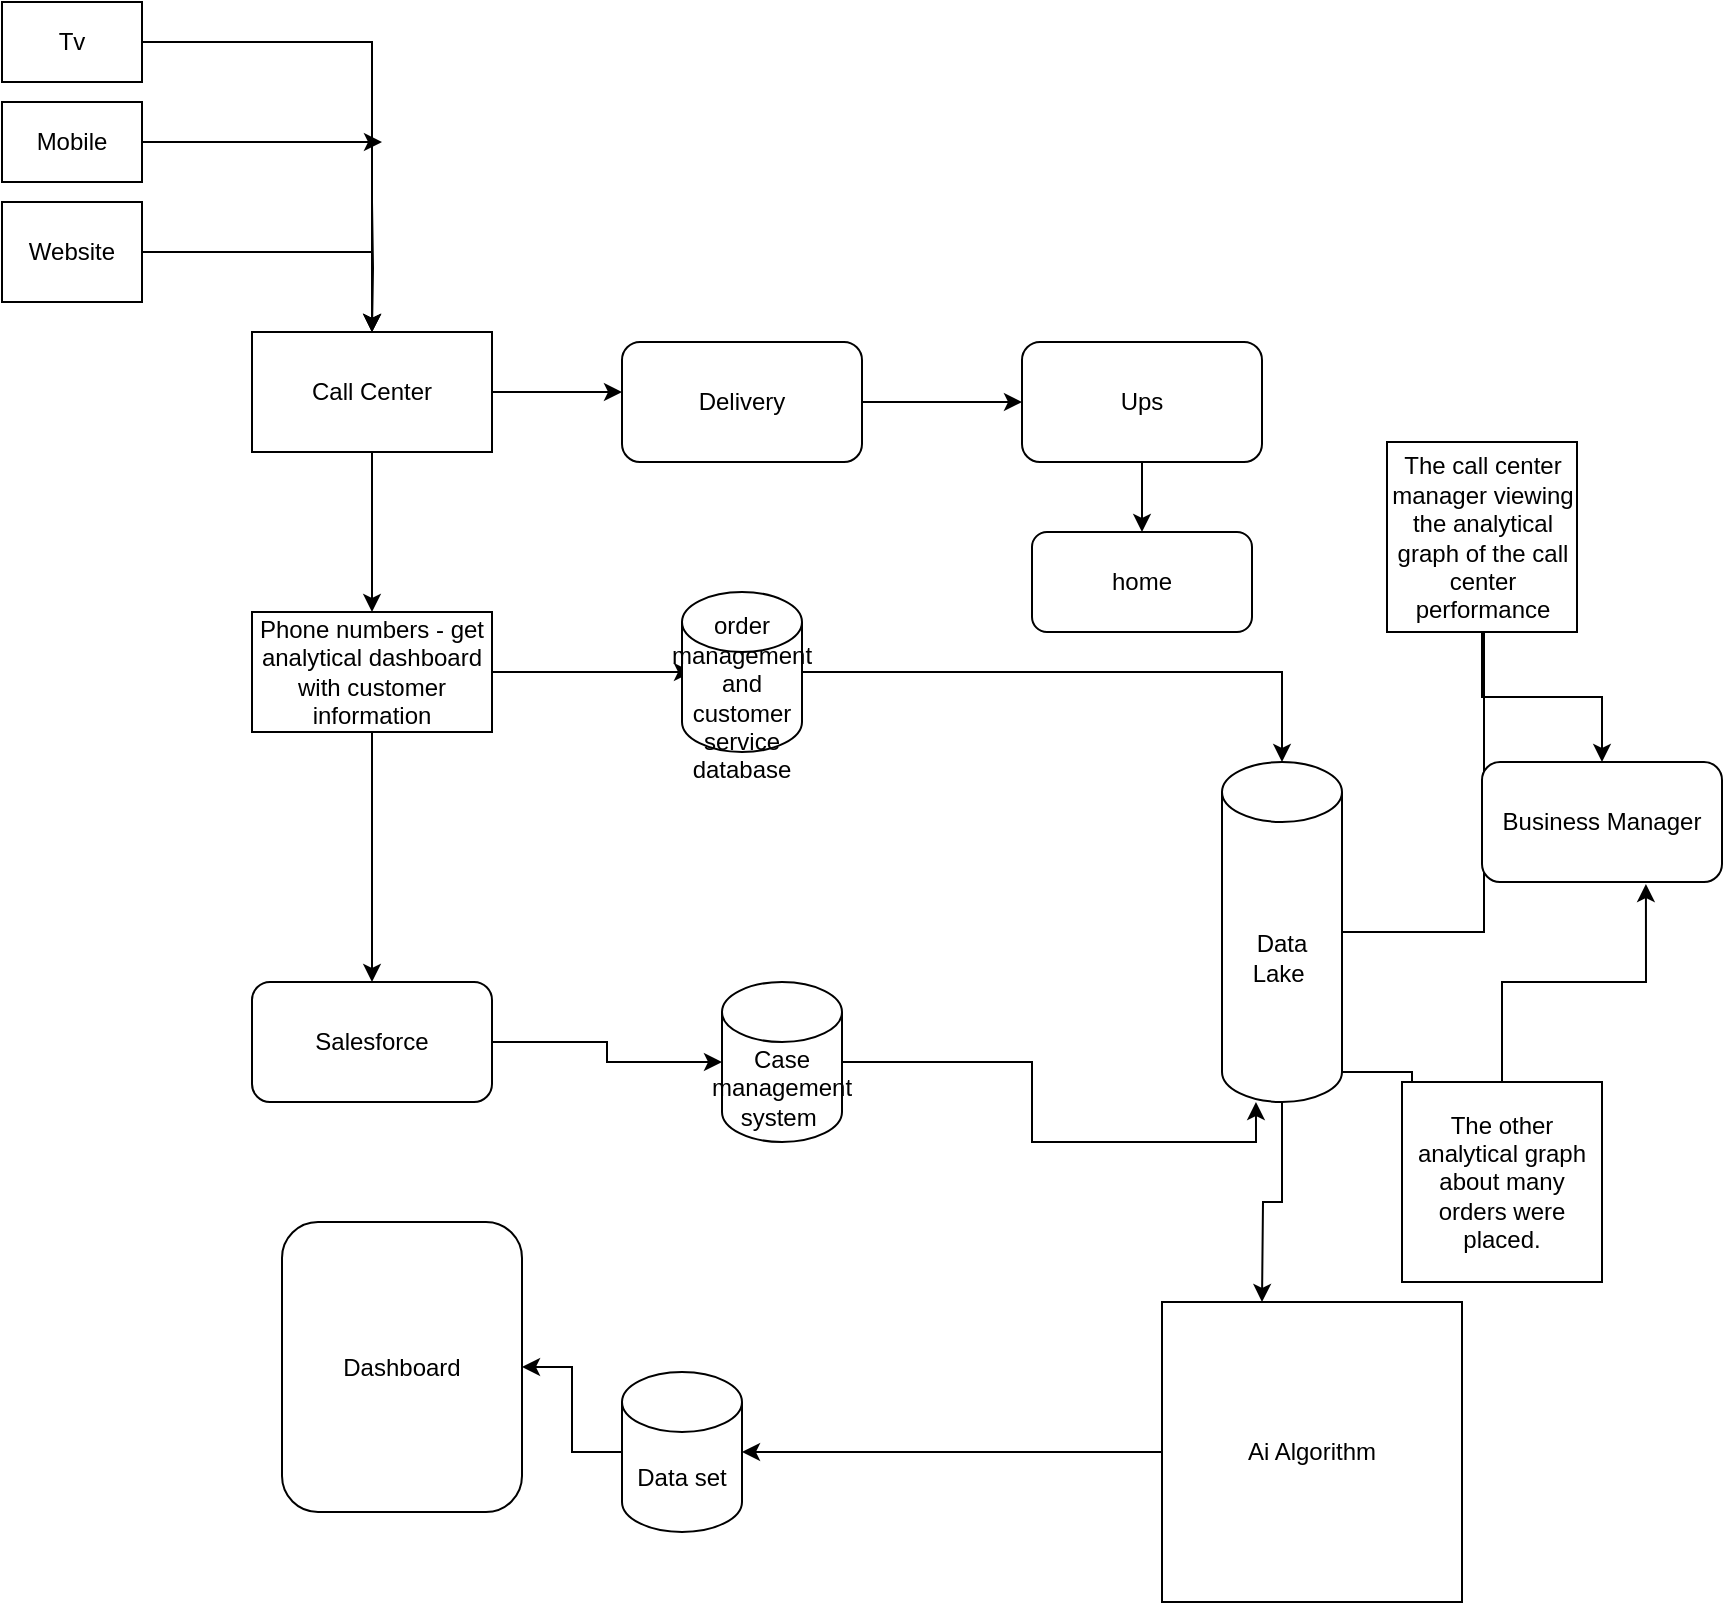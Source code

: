 <mxfile version="24.4.4" type="github">
  <diagram name="Page-1" id="b520641d-4fe3-3701-9064-5fc419738815">
    <mxGraphModel dx="1158" dy="828" grid="1" gridSize="10" guides="1" tooltips="1" connect="1" arrows="1" fold="1" page="1" pageScale="1" pageWidth="1100" pageHeight="850" background="none" math="0" shadow="0">
      <root>
        <mxCell id="0" />
        <mxCell id="1" parent="0" />
        <mxCell id="3sPUWO2BNKqg-zuRupKJ-13" value="" style="edgeStyle=orthogonalEdgeStyle;rounded=0;orthogonalLoop=1;jettySize=auto;html=1;entryX=0.5;entryY=0;entryDx=0;entryDy=0;" edge="1" parent="1" source="3sPUWO2BNKqg-zuRupKJ-1" target="3sPUWO2BNKqg-zuRupKJ-8">
          <mxGeometry relative="1" as="geometry">
            <mxPoint x="280" y="180" as="targetPoint" />
          </mxGeometry>
        </mxCell>
        <mxCell id="3sPUWO2BNKqg-zuRupKJ-1" value="Tv" style="rounded=0;whiteSpace=wrap;html=1;" vertex="1" parent="1">
          <mxGeometry x="100" y="30" width="70" height="40" as="geometry" />
        </mxCell>
        <mxCell id="3sPUWO2BNKqg-zuRupKJ-64" style="edgeStyle=orthogonalEdgeStyle;rounded=0;orthogonalLoop=1;jettySize=auto;html=1;exitX=1;exitY=0.5;exitDx=0;exitDy=0;" edge="1" parent="1" source="3sPUWO2BNKqg-zuRupKJ-2">
          <mxGeometry relative="1" as="geometry">
            <mxPoint x="290" y="100" as="targetPoint" />
          </mxGeometry>
        </mxCell>
        <mxCell id="3sPUWO2BNKqg-zuRupKJ-2" value="Mobile" style="rounded=0;whiteSpace=wrap;html=1;" vertex="1" parent="1">
          <mxGeometry x="100" y="80" width="70" height="40" as="geometry" />
        </mxCell>
        <mxCell id="3sPUWO2BNKqg-zuRupKJ-9" value="" style="edgeStyle=orthogonalEdgeStyle;rounded=0;orthogonalLoop=1;jettySize=auto;html=1;" edge="1" parent="1" source="3sPUWO2BNKqg-zuRupKJ-4" target="3sPUWO2BNKqg-zuRupKJ-8">
          <mxGeometry relative="1" as="geometry" />
        </mxCell>
        <mxCell id="3sPUWO2BNKqg-zuRupKJ-4" value="Website" style="rounded=0;whiteSpace=wrap;html=1;" vertex="1" parent="1">
          <mxGeometry x="100" y="130" width="70" height="50" as="geometry" />
        </mxCell>
        <mxCell id="3sPUWO2BNKqg-zuRupKJ-15" value="" style="edgeStyle=orthogonalEdgeStyle;rounded=0;orthogonalLoop=1;jettySize=auto;html=1;" edge="1" parent="1" source="3sPUWO2BNKqg-zuRupKJ-8" target="3sPUWO2BNKqg-zuRupKJ-14">
          <mxGeometry relative="1" as="geometry" />
        </mxCell>
        <mxCell id="3sPUWO2BNKqg-zuRupKJ-44" style="edgeStyle=orthogonalEdgeStyle;rounded=0;orthogonalLoop=1;jettySize=auto;html=1;exitX=1;exitY=0.5;exitDx=0;exitDy=0;" edge="1" parent="1" source="3sPUWO2BNKqg-zuRupKJ-8">
          <mxGeometry relative="1" as="geometry">
            <mxPoint x="410" y="225" as="targetPoint" />
          </mxGeometry>
        </mxCell>
        <mxCell id="3sPUWO2BNKqg-zuRupKJ-8" value="Call Center" style="whiteSpace=wrap;html=1;rounded=0;" vertex="1" parent="1">
          <mxGeometry x="225" y="195" width="120" height="60" as="geometry" />
        </mxCell>
        <mxCell id="3sPUWO2BNKqg-zuRupKJ-12" value="" style="edgeStyle=orthogonalEdgeStyle;rounded=0;orthogonalLoop=1;jettySize=auto;html=1;" edge="1" parent="1" target="3sPUWO2BNKqg-zuRupKJ-8">
          <mxGeometry relative="1" as="geometry">
            <mxPoint x="285" y="130" as="sourcePoint" />
          </mxGeometry>
        </mxCell>
        <mxCell id="3sPUWO2BNKqg-zuRupKJ-17" value="" style="edgeStyle=orthogonalEdgeStyle;rounded=0;orthogonalLoop=1;jettySize=auto;html=1;" edge="1" parent="1" source="3sPUWO2BNKqg-zuRupKJ-14">
          <mxGeometry relative="1" as="geometry">
            <mxPoint x="445" y="365" as="targetPoint" />
          </mxGeometry>
        </mxCell>
        <mxCell id="3sPUWO2BNKqg-zuRupKJ-25" style="edgeStyle=orthogonalEdgeStyle;rounded=0;orthogonalLoop=1;jettySize=auto;html=1;exitX=0.5;exitY=1;exitDx=0;exitDy=0;" edge="1" parent="1" source="3sPUWO2BNKqg-zuRupKJ-14">
          <mxGeometry relative="1" as="geometry">
            <mxPoint x="285" y="520" as="targetPoint" />
          </mxGeometry>
        </mxCell>
        <mxCell id="3sPUWO2BNKqg-zuRupKJ-14" value="Phone numbers - get analytical dashboard with customer information" style="whiteSpace=wrap;html=1;rounded=0;" vertex="1" parent="1">
          <mxGeometry x="225" y="335" width="120" height="60" as="geometry" />
        </mxCell>
        <mxCell id="3sPUWO2BNKqg-zuRupKJ-22" value="order management and customer service database" style="shape=cylinder3;whiteSpace=wrap;html=1;boundedLbl=1;backgroundOutline=1;size=15;" vertex="1" parent="1">
          <mxGeometry x="440" y="325" width="60" height="80" as="geometry" />
        </mxCell>
        <mxCell id="3sPUWO2BNKqg-zuRupKJ-30" value="" style="edgeStyle=orthogonalEdgeStyle;rounded=0;orthogonalLoop=1;jettySize=auto;html=1;" edge="1" parent="1" source="3sPUWO2BNKqg-zuRupKJ-27" target="3sPUWO2BNKqg-zuRupKJ-28">
          <mxGeometry relative="1" as="geometry" />
        </mxCell>
        <mxCell id="3sPUWO2BNKqg-zuRupKJ-27" value="Salesforce" style="rounded=1;whiteSpace=wrap;html=1;" vertex="1" parent="1">
          <mxGeometry x="225" y="520" width="120" height="60" as="geometry" />
        </mxCell>
        <mxCell id="3sPUWO2BNKqg-zuRupKJ-28" value="Case management system&amp;nbsp;" style="shape=cylinder3;whiteSpace=wrap;html=1;boundedLbl=1;backgroundOutline=1;size=15;" vertex="1" parent="1">
          <mxGeometry x="460" y="520" width="60" height="80" as="geometry" />
        </mxCell>
        <mxCell id="3sPUWO2BNKqg-zuRupKJ-34" style="edgeStyle=orthogonalEdgeStyle;rounded=0;orthogonalLoop=1;jettySize=auto;html=1;" edge="1" parent="1" source="3sPUWO2BNKqg-zuRupKJ-29">
          <mxGeometry relative="1" as="geometry">
            <mxPoint x="840" y="340" as="targetPoint" />
            <Array as="points">
              <mxPoint x="841" y="495" />
            </Array>
          </mxGeometry>
        </mxCell>
        <mxCell id="3sPUWO2BNKqg-zuRupKJ-35" style="edgeStyle=orthogonalEdgeStyle;rounded=0;orthogonalLoop=1;jettySize=auto;html=1;exitX=1;exitY=1;exitDx=0;exitDy=-15;exitPerimeter=0;" edge="1" parent="1" source="3sPUWO2BNKqg-zuRupKJ-29">
          <mxGeometry relative="1" as="geometry">
            <mxPoint x="840" y="580" as="targetPoint" />
          </mxGeometry>
        </mxCell>
        <mxCell id="3sPUWO2BNKqg-zuRupKJ-53" style="edgeStyle=orthogonalEdgeStyle;rounded=0;orthogonalLoop=1;jettySize=auto;html=1;" edge="1" parent="1" source="3sPUWO2BNKqg-zuRupKJ-29">
          <mxGeometry relative="1" as="geometry">
            <mxPoint x="730" y="680" as="targetPoint" />
          </mxGeometry>
        </mxCell>
        <mxCell id="3sPUWO2BNKqg-zuRupKJ-29" value="Data Lake&amp;nbsp;" style="shape=cylinder3;whiteSpace=wrap;html=1;boundedLbl=1;backgroundOutline=1;size=15;" vertex="1" parent="1">
          <mxGeometry x="710" y="410" width="60" height="170" as="geometry" />
        </mxCell>
        <mxCell id="3sPUWO2BNKqg-zuRupKJ-31" style="edgeStyle=orthogonalEdgeStyle;rounded=0;orthogonalLoop=1;jettySize=auto;html=1;entryX=0.283;entryY=1;entryDx=0;entryDy=0;entryPerimeter=0;" edge="1" parent="1" source="3sPUWO2BNKqg-zuRupKJ-28" target="3sPUWO2BNKqg-zuRupKJ-29">
          <mxGeometry relative="1" as="geometry" />
        </mxCell>
        <mxCell id="3sPUWO2BNKqg-zuRupKJ-32" style="edgeStyle=orthogonalEdgeStyle;rounded=0;orthogonalLoop=1;jettySize=auto;html=1;entryX=0.5;entryY=0;entryDx=0;entryDy=0;entryPerimeter=0;" edge="1" parent="1" source="3sPUWO2BNKqg-zuRupKJ-22" target="3sPUWO2BNKqg-zuRupKJ-29">
          <mxGeometry relative="1" as="geometry" />
        </mxCell>
        <mxCell id="3sPUWO2BNKqg-zuRupKJ-40" style="edgeStyle=orthogonalEdgeStyle;rounded=0;orthogonalLoop=1;jettySize=auto;html=1;" edge="1" parent="1" source="3sPUWO2BNKqg-zuRupKJ-37" target="3sPUWO2BNKqg-zuRupKJ-41">
          <mxGeometry relative="1" as="geometry">
            <mxPoint x="900" y="440" as="targetPoint" />
          </mxGeometry>
        </mxCell>
        <mxCell id="3sPUWO2BNKqg-zuRupKJ-37" value="The call center manager viewing the analytical graph of the call center performance" style="whiteSpace=wrap;html=1;aspect=fixed;" vertex="1" parent="1">
          <mxGeometry x="792.5" y="250" width="95" height="95" as="geometry" />
        </mxCell>
        <mxCell id="3sPUWO2BNKqg-zuRupKJ-39" value="The other analytical graph about many orders were placed." style="whiteSpace=wrap;html=1;aspect=fixed;" vertex="1" parent="1">
          <mxGeometry x="800" y="570" width="100" height="100" as="geometry" />
        </mxCell>
        <mxCell id="3sPUWO2BNKqg-zuRupKJ-41" value="Business Manager" style="rounded=1;whiteSpace=wrap;html=1;" vertex="1" parent="1">
          <mxGeometry x="840" y="410" width="120" height="60" as="geometry" />
        </mxCell>
        <mxCell id="3sPUWO2BNKqg-zuRupKJ-42" style="edgeStyle=orthogonalEdgeStyle;rounded=0;orthogonalLoop=1;jettySize=auto;html=1;entryX=0.683;entryY=1.017;entryDx=0;entryDy=0;entryPerimeter=0;" edge="1" parent="1" source="3sPUWO2BNKqg-zuRupKJ-39" target="3sPUWO2BNKqg-zuRupKJ-41">
          <mxGeometry relative="1" as="geometry" />
        </mxCell>
        <mxCell id="3sPUWO2BNKqg-zuRupKJ-47" value="" style="edgeStyle=orthogonalEdgeStyle;rounded=0;orthogonalLoop=1;jettySize=auto;html=1;" edge="1" parent="1" source="3sPUWO2BNKqg-zuRupKJ-45" target="3sPUWO2BNKqg-zuRupKJ-46">
          <mxGeometry relative="1" as="geometry" />
        </mxCell>
        <mxCell id="3sPUWO2BNKqg-zuRupKJ-45" value="Delivery" style="rounded=1;whiteSpace=wrap;html=1;" vertex="1" parent="1">
          <mxGeometry x="410" y="200" width="120" height="60" as="geometry" />
        </mxCell>
        <mxCell id="3sPUWO2BNKqg-zuRupKJ-52" value="" style="edgeStyle=orthogonalEdgeStyle;rounded=0;orthogonalLoop=1;jettySize=auto;html=1;" edge="1" parent="1" source="3sPUWO2BNKqg-zuRupKJ-46" target="3sPUWO2BNKqg-zuRupKJ-51">
          <mxGeometry relative="1" as="geometry" />
        </mxCell>
        <mxCell id="3sPUWO2BNKqg-zuRupKJ-46" value="Ups" style="rounded=1;whiteSpace=wrap;html=1;" vertex="1" parent="1">
          <mxGeometry x="610" y="200" width="120" height="60" as="geometry" />
        </mxCell>
        <mxCell id="3sPUWO2BNKqg-zuRupKJ-51" value="home" style="rounded=1;whiteSpace=wrap;html=1;" vertex="1" parent="1">
          <mxGeometry x="615" y="295" width="110" height="50" as="geometry" />
        </mxCell>
        <mxCell id="3sPUWO2BNKqg-zuRupKJ-55" style="edgeStyle=orthogonalEdgeStyle;rounded=0;orthogonalLoop=1;jettySize=auto;html=1;" edge="1" parent="1" source="3sPUWO2BNKqg-zuRupKJ-54" target="3sPUWO2BNKqg-zuRupKJ-56">
          <mxGeometry relative="1" as="geometry">
            <mxPoint x="440" y="755" as="targetPoint" />
          </mxGeometry>
        </mxCell>
        <mxCell id="3sPUWO2BNKqg-zuRupKJ-54" value="Ai Algorithm" style="whiteSpace=wrap;html=1;aspect=fixed;" vertex="1" parent="1">
          <mxGeometry x="680" y="680" width="150" height="150" as="geometry" />
        </mxCell>
        <mxCell id="3sPUWO2BNKqg-zuRupKJ-58" value="" style="edgeStyle=orthogonalEdgeStyle;rounded=0;orthogonalLoop=1;jettySize=auto;html=1;" edge="1" parent="1" source="3sPUWO2BNKqg-zuRupKJ-56" target="3sPUWO2BNKqg-zuRupKJ-57">
          <mxGeometry relative="1" as="geometry" />
        </mxCell>
        <mxCell id="3sPUWO2BNKqg-zuRupKJ-56" value="Data set" style="shape=cylinder3;whiteSpace=wrap;html=1;boundedLbl=1;backgroundOutline=1;size=15;" vertex="1" parent="1">
          <mxGeometry x="410" y="715" width="60" height="80" as="geometry" />
        </mxCell>
        <mxCell id="3sPUWO2BNKqg-zuRupKJ-57" value="Dashboard" style="rounded=1;whiteSpace=wrap;html=1;" vertex="1" parent="1">
          <mxGeometry x="240" y="640" width="120" height="145" as="geometry" />
        </mxCell>
      </root>
    </mxGraphModel>
  </diagram>
</mxfile>

